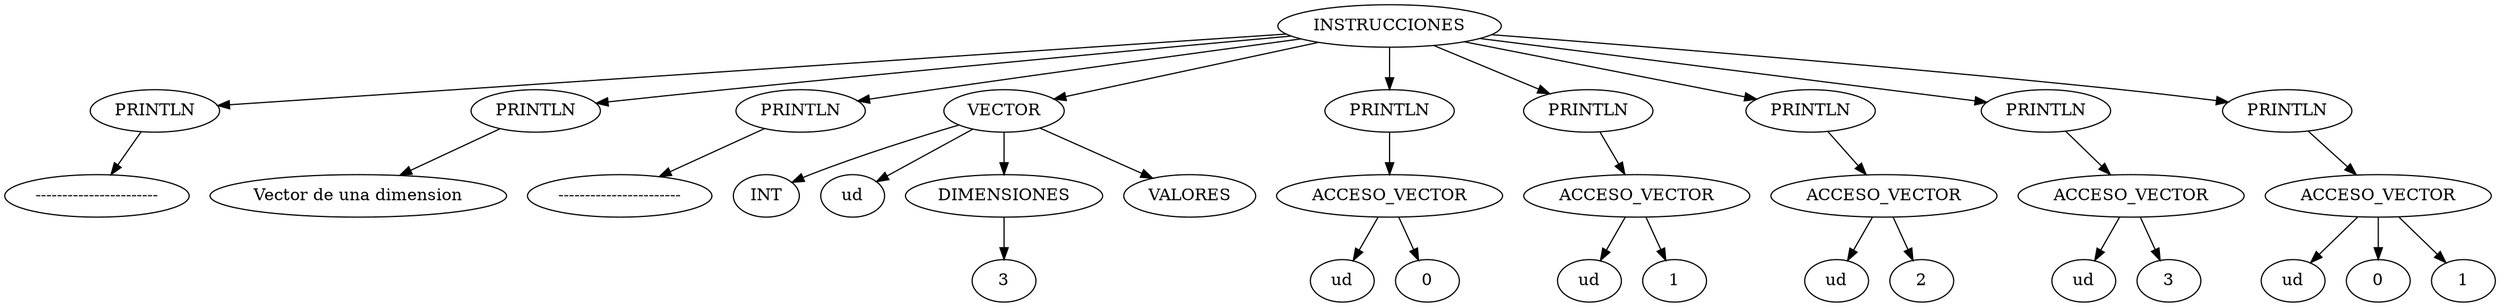 digraph {
	0 [label = "INSTRUCCIONES"];
	294 [label = "PRINTLN"];
	295 [label = "-----------------------"];
	296 [label = "PRINTLN"];
	297 [label = "Vector de una dimension"];
	298 [label = "PRINTLN"];
	299 [label = "-----------------------"];
	300 [label = "VECTOR"];
	301 [label = "INT"];
	302 [label = "ud"];
	303 [label = "DIMENSIONES"];
	304 [label = "3"];
	305 [label = "VALORES"];
	306 [label = "PRINTLN"];
	307 [label = "ACCESO_VECTOR"];
	308 [label = "ud"];
	309 [label = "0"];
	310 [label = "PRINTLN"];
	311 [label = "ACCESO_VECTOR"];
	312 [label = "ud"];
	313 [label = "1"];
	314 [label = "PRINTLN"];
	315 [label = "ACCESO_VECTOR"];
	316 [label = "ud"];
	317 [label = "2"];
	318 [label = "PRINTLN"];
	319 [label = "ACCESO_VECTOR"];
	320 [label = "ud"];
	321 [label = "3"];
	322 [label = "PRINTLN"];
	323 [label = "ACCESO_VECTOR"];
	324 [label = "ud"];
	325 [label = "0"];
	326 [label = "1"];
	0 -> 294;
	294 -> 295;
	0 -> 296;
	296 -> 297;
	0 -> 298;
	298 -> 299;
	0 -> 300;
	300 -> 301;
	300 -> 302;
	300 -> 303;
	303 -> 304;
	300 -> 305;
	0 -> 306;
	306 -> 307;
	307 -> 308;
	307 -> 309;
	0 -> 310;
	310 -> 311;
	311 -> 312;
	311 -> 313;
	0 -> 314;
	314 -> 315;
	315 -> 316;
	315 -> 317;
	0 -> 318;
	318 -> 319;
	319 -> 320;
	319 -> 321;
	0 -> 322;
	322 -> 323;
	323 -> 324;
	323 -> 325;
	323 -> 326;
}
